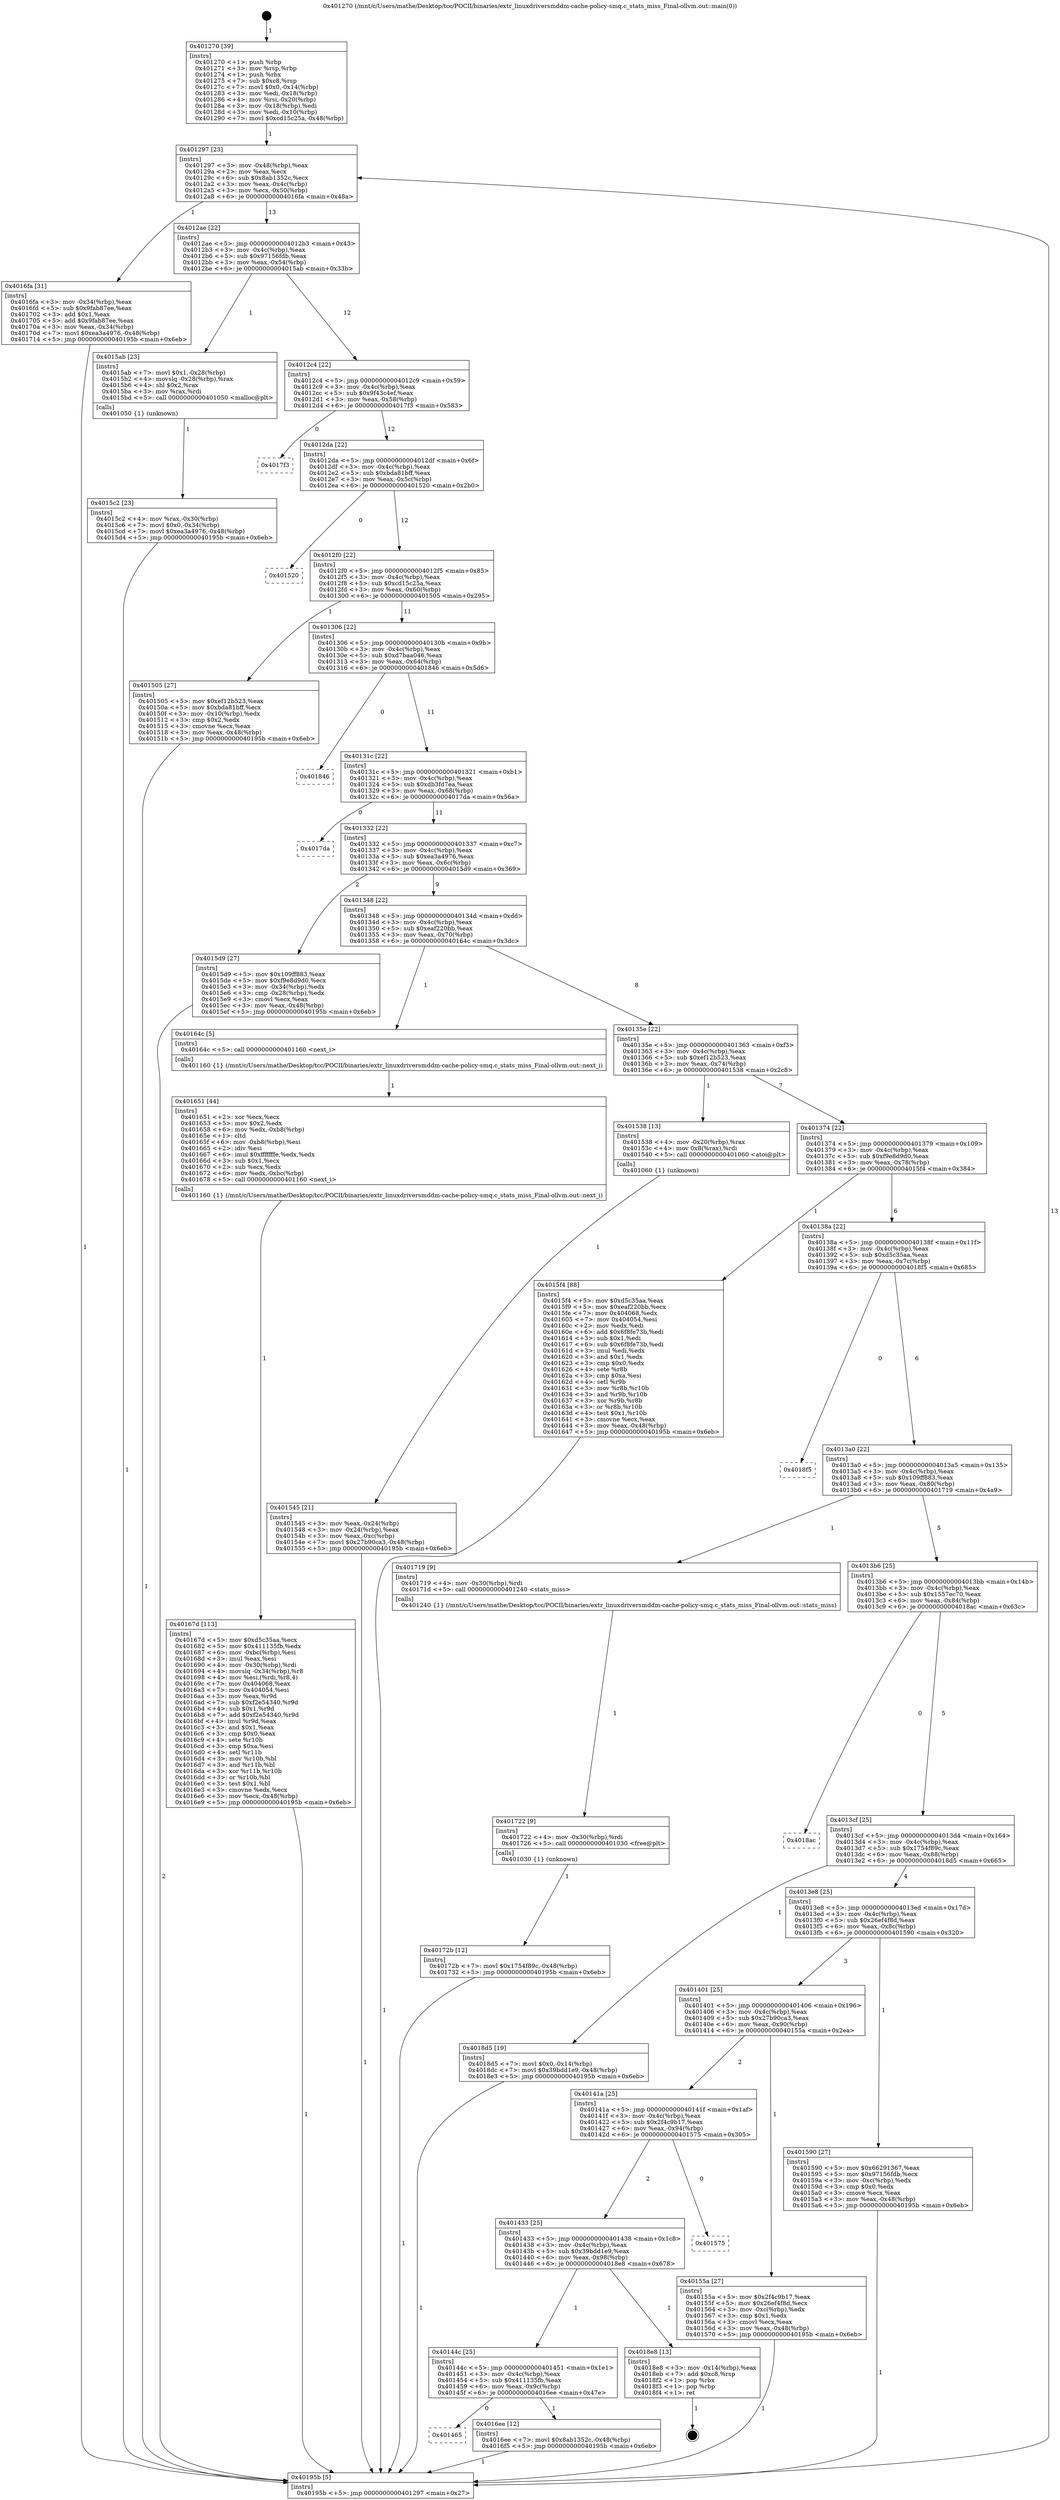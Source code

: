digraph "0x401270" {
  label = "0x401270 (/mnt/c/Users/mathe/Desktop/tcc/POCII/binaries/extr_linuxdriversmddm-cache-policy-smq.c_stats_miss_Final-ollvm.out::main(0))"
  labelloc = "t"
  node[shape=record]

  Entry [label="",width=0.3,height=0.3,shape=circle,fillcolor=black,style=filled]
  "0x401297" [label="{
     0x401297 [23]\l
     | [instrs]\l
     &nbsp;&nbsp;0x401297 \<+3\>: mov -0x48(%rbp),%eax\l
     &nbsp;&nbsp;0x40129a \<+2\>: mov %eax,%ecx\l
     &nbsp;&nbsp;0x40129c \<+6\>: sub $0x8ab1352c,%ecx\l
     &nbsp;&nbsp;0x4012a2 \<+3\>: mov %eax,-0x4c(%rbp)\l
     &nbsp;&nbsp;0x4012a5 \<+3\>: mov %ecx,-0x50(%rbp)\l
     &nbsp;&nbsp;0x4012a8 \<+6\>: je 00000000004016fa \<main+0x48a\>\l
  }"]
  "0x4016fa" [label="{
     0x4016fa [31]\l
     | [instrs]\l
     &nbsp;&nbsp;0x4016fa \<+3\>: mov -0x34(%rbp),%eax\l
     &nbsp;&nbsp;0x4016fd \<+5\>: sub $0x9fab87ee,%eax\l
     &nbsp;&nbsp;0x401702 \<+3\>: add $0x1,%eax\l
     &nbsp;&nbsp;0x401705 \<+5\>: add $0x9fab87ee,%eax\l
     &nbsp;&nbsp;0x40170a \<+3\>: mov %eax,-0x34(%rbp)\l
     &nbsp;&nbsp;0x40170d \<+7\>: movl $0xea3a4976,-0x48(%rbp)\l
     &nbsp;&nbsp;0x401714 \<+5\>: jmp 000000000040195b \<main+0x6eb\>\l
  }"]
  "0x4012ae" [label="{
     0x4012ae [22]\l
     | [instrs]\l
     &nbsp;&nbsp;0x4012ae \<+5\>: jmp 00000000004012b3 \<main+0x43\>\l
     &nbsp;&nbsp;0x4012b3 \<+3\>: mov -0x4c(%rbp),%eax\l
     &nbsp;&nbsp;0x4012b6 \<+5\>: sub $0x97156fdb,%eax\l
     &nbsp;&nbsp;0x4012bb \<+3\>: mov %eax,-0x54(%rbp)\l
     &nbsp;&nbsp;0x4012be \<+6\>: je 00000000004015ab \<main+0x33b\>\l
  }"]
  Exit [label="",width=0.3,height=0.3,shape=circle,fillcolor=black,style=filled,peripheries=2]
  "0x4015ab" [label="{
     0x4015ab [23]\l
     | [instrs]\l
     &nbsp;&nbsp;0x4015ab \<+7\>: movl $0x1,-0x28(%rbp)\l
     &nbsp;&nbsp;0x4015b2 \<+4\>: movslq -0x28(%rbp),%rax\l
     &nbsp;&nbsp;0x4015b6 \<+4\>: shl $0x2,%rax\l
     &nbsp;&nbsp;0x4015ba \<+3\>: mov %rax,%rdi\l
     &nbsp;&nbsp;0x4015bd \<+5\>: call 0000000000401050 \<malloc@plt\>\l
     | [calls]\l
     &nbsp;&nbsp;0x401050 \{1\} (unknown)\l
  }"]
  "0x4012c4" [label="{
     0x4012c4 [22]\l
     | [instrs]\l
     &nbsp;&nbsp;0x4012c4 \<+5\>: jmp 00000000004012c9 \<main+0x59\>\l
     &nbsp;&nbsp;0x4012c9 \<+3\>: mov -0x4c(%rbp),%eax\l
     &nbsp;&nbsp;0x4012cc \<+5\>: sub $0x9f43c4ef,%eax\l
     &nbsp;&nbsp;0x4012d1 \<+3\>: mov %eax,-0x58(%rbp)\l
     &nbsp;&nbsp;0x4012d4 \<+6\>: je 00000000004017f3 \<main+0x583\>\l
  }"]
  "0x40172b" [label="{
     0x40172b [12]\l
     | [instrs]\l
     &nbsp;&nbsp;0x40172b \<+7\>: movl $0x1754f89c,-0x48(%rbp)\l
     &nbsp;&nbsp;0x401732 \<+5\>: jmp 000000000040195b \<main+0x6eb\>\l
  }"]
  "0x4017f3" [label="{
     0x4017f3\l
  }", style=dashed]
  "0x4012da" [label="{
     0x4012da [22]\l
     | [instrs]\l
     &nbsp;&nbsp;0x4012da \<+5\>: jmp 00000000004012df \<main+0x6f\>\l
     &nbsp;&nbsp;0x4012df \<+3\>: mov -0x4c(%rbp),%eax\l
     &nbsp;&nbsp;0x4012e2 \<+5\>: sub $0xbda81bff,%eax\l
     &nbsp;&nbsp;0x4012e7 \<+3\>: mov %eax,-0x5c(%rbp)\l
     &nbsp;&nbsp;0x4012ea \<+6\>: je 0000000000401520 \<main+0x2b0\>\l
  }"]
  "0x401722" [label="{
     0x401722 [9]\l
     | [instrs]\l
     &nbsp;&nbsp;0x401722 \<+4\>: mov -0x30(%rbp),%rdi\l
     &nbsp;&nbsp;0x401726 \<+5\>: call 0000000000401030 \<free@plt\>\l
     | [calls]\l
     &nbsp;&nbsp;0x401030 \{1\} (unknown)\l
  }"]
  "0x401520" [label="{
     0x401520\l
  }", style=dashed]
  "0x4012f0" [label="{
     0x4012f0 [22]\l
     | [instrs]\l
     &nbsp;&nbsp;0x4012f0 \<+5\>: jmp 00000000004012f5 \<main+0x85\>\l
     &nbsp;&nbsp;0x4012f5 \<+3\>: mov -0x4c(%rbp),%eax\l
     &nbsp;&nbsp;0x4012f8 \<+5\>: sub $0xcd15c25a,%eax\l
     &nbsp;&nbsp;0x4012fd \<+3\>: mov %eax,-0x60(%rbp)\l
     &nbsp;&nbsp;0x401300 \<+6\>: je 0000000000401505 \<main+0x295\>\l
  }"]
  "0x401465" [label="{
     0x401465\l
  }", style=dashed]
  "0x401505" [label="{
     0x401505 [27]\l
     | [instrs]\l
     &nbsp;&nbsp;0x401505 \<+5\>: mov $0xef12b523,%eax\l
     &nbsp;&nbsp;0x40150a \<+5\>: mov $0xbda81bff,%ecx\l
     &nbsp;&nbsp;0x40150f \<+3\>: mov -0x10(%rbp),%edx\l
     &nbsp;&nbsp;0x401512 \<+3\>: cmp $0x2,%edx\l
     &nbsp;&nbsp;0x401515 \<+3\>: cmovne %ecx,%eax\l
     &nbsp;&nbsp;0x401518 \<+3\>: mov %eax,-0x48(%rbp)\l
     &nbsp;&nbsp;0x40151b \<+5\>: jmp 000000000040195b \<main+0x6eb\>\l
  }"]
  "0x401306" [label="{
     0x401306 [22]\l
     | [instrs]\l
     &nbsp;&nbsp;0x401306 \<+5\>: jmp 000000000040130b \<main+0x9b\>\l
     &nbsp;&nbsp;0x40130b \<+3\>: mov -0x4c(%rbp),%eax\l
     &nbsp;&nbsp;0x40130e \<+5\>: sub $0xd7baa046,%eax\l
     &nbsp;&nbsp;0x401313 \<+3\>: mov %eax,-0x64(%rbp)\l
     &nbsp;&nbsp;0x401316 \<+6\>: je 0000000000401846 \<main+0x5d6\>\l
  }"]
  "0x40195b" [label="{
     0x40195b [5]\l
     | [instrs]\l
     &nbsp;&nbsp;0x40195b \<+5\>: jmp 0000000000401297 \<main+0x27\>\l
  }"]
  "0x401270" [label="{
     0x401270 [39]\l
     | [instrs]\l
     &nbsp;&nbsp;0x401270 \<+1\>: push %rbp\l
     &nbsp;&nbsp;0x401271 \<+3\>: mov %rsp,%rbp\l
     &nbsp;&nbsp;0x401274 \<+1\>: push %rbx\l
     &nbsp;&nbsp;0x401275 \<+7\>: sub $0xc8,%rsp\l
     &nbsp;&nbsp;0x40127c \<+7\>: movl $0x0,-0x14(%rbp)\l
     &nbsp;&nbsp;0x401283 \<+3\>: mov %edi,-0x18(%rbp)\l
     &nbsp;&nbsp;0x401286 \<+4\>: mov %rsi,-0x20(%rbp)\l
     &nbsp;&nbsp;0x40128a \<+3\>: mov -0x18(%rbp),%edi\l
     &nbsp;&nbsp;0x40128d \<+3\>: mov %edi,-0x10(%rbp)\l
     &nbsp;&nbsp;0x401290 \<+7\>: movl $0xcd15c25a,-0x48(%rbp)\l
  }"]
  "0x4016ee" [label="{
     0x4016ee [12]\l
     | [instrs]\l
     &nbsp;&nbsp;0x4016ee \<+7\>: movl $0x8ab1352c,-0x48(%rbp)\l
     &nbsp;&nbsp;0x4016f5 \<+5\>: jmp 000000000040195b \<main+0x6eb\>\l
  }"]
  "0x401846" [label="{
     0x401846\l
  }", style=dashed]
  "0x40131c" [label="{
     0x40131c [22]\l
     | [instrs]\l
     &nbsp;&nbsp;0x40131c \<+5\>: jmp 0000000000401321 \<main+0xb1\>\l
     &nbsp;&nbsp;0x401321 \<+3\>: mov -0x4c(%rbp),%eax\l
     &nbsp;&nbsp;0x401324 \<+5\>: sub $0xdb3fd7ea,%eax\l
     &nbsp;&nbsp;0x401329 \<+3\>: mov %eax,-0x68(%rbp)\l
     &nbsp;&nbsp;0x40132c \<+6\>: je 00000000004017da \<main+0x56a\>\l
  }"]
  "0x40144c" [label="{
     0x40144c [25]\l
     | [instrs]\l
     &nbsp;&nbsp;0x40144c \<+5\>: jmp 0000000000401451 \<main+0x1e1\>\l
     &nbsp;&nbsp;0x401451 \<+3\>: mov -0x4c(%rbp),%eax\l
     &nbsp;&nbsp;0x401454 \<+5\>: sub $0x411135fb,%eax\l
     &nbsp;&nbsp;0x401459 \<+6\>: mov %eax,-0x9c(%rbp)\l
     &nbsp;&nbsp;0x40145f \<+6\>: je 00000000004016ee \<main+0x47e\>\l
  }"]
  "0x4017da" [label="{
     0x4017da\l
  }", style=dashed]
  "0x401332" [label="{
     0x401332 [22]\l
     | [instrs]\l
     &nbsp;&nbsp;0x401332 \<+5\>: jmp 0000000000401337 \<main+0xc7\>\l
     &nbsp;&nbsp;0x401337 \<+3\>: mov -0x4c(%rbp),%eax\l
     &nbsp;&nbsp;0x40133a \<+5\>: sub $0xea3a4976,%eax\l
     &nbsp;&nbsp;0x40133f \<+3\>: mov %eax,-0x6c(%rbp)\l
     &nbsp;&nbsp;0x401342 \<+6\>: je 00000000004015d9 \<main+0x369\>\l
  }"]
  "0x4018e8" [label="{
     0x4018e8 [13]\l
     | [instrs]\l
     &nbsp;&nbsp;0x4018e8 \<+3\>: mov -0x14(%rbp),%eax\l
     &nbsp;&nbsp;0x4018eb \<+7\>: add $0xc8,%rsp\l
     &nbsp;&nbsp;0x4018f2 \<+1\>: pop %rbx\l
     &nbsp;&nbsp;0x4018f3 \<+1\>: pop %rbp\l
     &nbsp;&nbsp;0x4018f4 \<+1\>: ret\l
  }"]
  "0x4015d9" [label="{
     0x4015d9 [27]\l
     | [instrs]\l
     &nbsp;&nbsp;0x4015d9 \<+5\>: mov $0x109ff883,%eax\l
     &nbsp;&nbsp;0x4015de \<+5\>: mov $0xf9e8d9d0,%ecx\l
     &nbsp;&nbsp;0x4015e3 \<+3\>: mov -0x34(%rbp),%edx\l
     &nbsp;&nbsp;0x4015e6 \<+3\>: cmp -0x28(%rbp),%edx\l
     &nbsp;&nbsp;0x4015e9 \<+3\>: cmovl %ecx,%eax\l
     &nbsp;&nbsp;0x4015ec \<+3\>: mov %eax,-0x48(%rbp)\l
     &nbsp;&nbsp;0x4015ef \<+5\>: jmp 000000000040195b \<main+0x6eb\>\l
  }"]
  "0x401348" [label="{
     0x401348 [22]\l
     | [instrs]\l
     &nbsp;&nbsp;0x401348 \<+5\>: jmp 000000000040134d \<main+0xdd\>\l
     &nbsp;&nbsp;0x40134d \<+3\>: mov -0x4c(%rbp),%eax\l
     &nbsp;&nbsp;0x401350 \<+5\>: sub $0xeaf220bb,%eax\l
     &nbsp;&nbsp;0x401355 \<+3\>: mov %eax,-0x70(%rbp)\l
     &nbsp;&nbsp;0x401358 \<+6\>: je 000000000040164c \<main+0x3dc\>\l
  }"]
  "0x401433" [label="{
     0x401433 [25]\l
     | [instrs]\l
     &nbsp;&nbsp;0x401433 \<+5\>: jmp 0000000000401438 \<main+0x1c8\>\l
     &nbsp;&nbsp;0x401438 \<+3\>: mov -0x4c(%rbp),%eax\l
     &nbsp;&nbsp;0x40143b \<+5\>: sub $0x39bdd1e9,%eax\l
     &nbsp;&nbsp;0x401440 \<+6\>: mov %eax,-0x98(%rbp)\l
     &nbsp;&nbsp;0x401446 \<+6\>: je 00000000004018e8 \<main+0x678\>\l
  }"]
  "0x40164c" [label="{
     0x40164c [5]\l
     | [instrs]\l
     &nbsp;&nbsp;0x40164c \<+5\>: call 0000000000401160 \<next_i\>\l
     | [calls]\l
     &nbsp;&nbsp;0x401160 \{1\} (/mnt/c/Users/mathe/Desktop/tcc/POCII/binaries/extr_linuxdriversmddm-cache-policy-smq.c_stats_miss_Final-ollvm.out::next_i)\l
  }"]
  "0x40135e" [label="{
     0x40135e [22]\l
     | [instrs]\l
     &nbsp;&nbsp;0x40135e \<+5\>: jmp 0000000000401363 \<main+0xf3\>\l
     &nbsp;&nbsp;0x401363 \<+3\>: mov -0x4c(%rbp),%eax\l
     &nbsp;&nbsp;0x401366 \<+5\>: sub $0xef12b523,%eax\l
     &nbsp;&nbsp;0x40136b \<+3\>: mov %eax,-0x74(%rbp)\l
     &nbsp;&nbsp;0x40136e \<+6\>: je 0000000000401538 \<main+0x2c8\>\l
  }"]
  "0x401575" [label="{
     0x401575\l
  }", style=dashed]
  "0x401538" [label="{
     0x401538 [13]\l
     | [instrs]\l
     &nbsp;&nbsp;0x401538 \<+4\>: mov -0x20(%rbp),%rax\l
     &nbsp;&nbsp;0x40153c \<+4\>: mov 0x8(%rax),%rdi\l
     &nbsp;&nbsp;0x401540 \<+5\>: call 0000000000401060 \<atoi@plt\>\l
     | [calls]\l
     &nbsp;&nbsp;0x401060 \{1\} (unknown)\l
  }"]
  "0x401374" [label="{
     0x401374 [22]\l
     | [instrs]\l
     &nbsp;&nbsp;0x401374 \<+5\>: jmp 0000000000401379 \<main+0x109\>\l
     &nbsp;&nbsp;0x401379 \<+3\>: mov -0x4c(%rbp),%eax\l
     &nbsp;&nbsp;0x40137c \<+5\>: sub $0xf9e8d9d0,%eax\l
     &nbsp;&nbsp;0x401381 \<+3\>: mov %eax,-0x78(%rbp)\l
     &nbsp;&nbsp;0x401384 \<+6\>: je 00000000004015f4 \<main+0x384\>\l
  }"]
  "0x401545" [label="{
     0x401545 [21]\l
     | [instrs]\l
     &nbsp;&nbsp;0x401545 \<+3\>: mov %eax,-0x24(%rbp)\l
     &nbsp;&nbsp;0x401548 \<+3\>: mov -0x24(%rbp),%eax\l
     &nbsp;&nbsp;0x40154b \<+3\>: mov %eax,-0xc(%rbp)\l
     &nbsp;&nbsp;0x40154e \<+7\>: movl $0x27b90ca3,-0x48(%rbp)\l
     &nbsp;&nbsp;0x401555 \<+5\>: jmp 000000000040195b \<main+0x6eb\>\l
  }"]
  "0x40167d" [label="{
     0x40167d [113]\l
     | [instrs]\l
     &nbsp;&nbsp;0x40167d \<+5\>: mov $0xd5c35aa,%ecx\l
     &nbsp;&nbsp;0x401682 \<+5\>: mov $0x411135fb,%edx\l
     &nbsp;&nbsp;0x401687 \<+6\>: mov -0xbc(%rbp),%esi\l
     &nbsp;&nbsp;0x40168d \<+3\>: imul %eax,%esi\l
     &nbsp;&nbsp;0x401690 \<+4\>: mov -0x30(%rbp),%rdi\l
     &nbsp;&nbsp;0x401694 \<+4\>: movslq -0x34(%rbp),%r8\l
     &nbsp;&nbsp;0x401698 \<+4\>: mov %esi,(%rdi,%r8,4)\l
     &nbsp;&nbsp;0x40169c \<+7\>: mov 0x404068,%eax\l
     &nbsp;&nbsp;0x4016a3 \<+7\>: mov 0x404054,%esi\l
     &nbsp;&nbsp;0x4016aa \<+3\>: mov %eax,%r9d\l
     &nbsp;&nbsp;0x4016ad \<+7\>: sub $0xf2e54340,%r9d\l
     &nbsp;&nbsp;0x4016b4 \<+4\>: sub $0x1,%r9d\l
     &nbsp;&nbsp;0x4016b8 \<+7\>: add $0xf2e54340,%r9d\l
     &nbsp;&nbsp;0x4016bf \<+4\>: imul %r9d,%eax\l
     &nbsp;&nbsp;0x4016c3 \<+3\>: and $0x1,%eax\l
     &nbsp;&nbsp;0x4016c6 \<+3\>: cmp $0x0,%eax\l
     &nbsp;&nbsp;0x4016c9 \<+4\>: sete %r10b\l
     &nbsp;&nbsp;0x4016cd \<+3\>: cmp $0xa,%esi\l
     &nbsp;&nbsp;0x4016d0 \<+4\>: setl %r11b\l
     &nbsp;&nbsp;0x4016d4 \<+3\>: mov %r10b,%bl\l
     &nbsp;&nbsp;0x4016d7 \<+3\>: and %r11b,%bl\l
     &nbsp;&nbsp;0x4016da \<+3\>: xor %r11b,%r10b\l
     &nbsp;&nbsp;0x4016dd \<+3\>: or %r10b,%bl\l
     &nbsp;&nbsp;0x4016e0 \<+3\>: test $0x1,%bl\l
     &nbsp;&nbsp;0x4016e3 \<+3\>: cmovne %edx,%ecx\l
     &nbsp;&nbsp;0x4016e6 \<+3\>: mov %ecx,-0x48(%rbp)\l
     &nbsp;&nbsp;0x4016e9 \<+5\>: jmp 000000000040195b \<main+0x6eb\>\l
  }"]
  "0x4015f4" [label="{
     0x4015f4 [88]\l
     | [instrs]\l
     &nbsp;&nbsp;0x4015f4 \<+5\>: mov $0xd5c35aa,%eax\l
     &nbsp;&nbsp;0x4015f9 \<+5\>: mov $0xeaf220bb,%ecx\l
     &nbsp;&nbsp;0x4015fe \<+7\>: mov 0x404068,%edx\l
     &nbsp;&nbsp;0x401605 \<+7\>: mov 0x404054,%esi\l
     &nbsp;&nbsp;0x40160c \<+2\>: mov %edx,%edi\l
     &nbsp;&nbsp;0x40160e \<+6\>: add $0x6f8fe73b,%edi\l
     &nbsp;&nbsp;0x401614 \<+3\>: sub $0x1,%edi\l
     &nbsp;&nbsp;0x401617 \<+6\>: sub $0x6f8fe73b,%edi\l
     &nbsp;&nbsp;0x40161d \<+3\>: imul %edi,%edx\l
     &nbsp;&nbsp;0x401620 \<+3\>: and $0x1,%edx\l
     &nbsp;&nbsp;0x401623 \<+3\>: cmp $0x0,%edx\l
     &nbsp;&nbsp;0x401626 \<+4\>: sete %r8b\l
     &nbsp;&nbsp;0x40162a \<+3\>: cmp $0xa,%esi\l
     &nbsp;&nbsp;0x40162d \<+4\>: setl %r9b\l
     &nbsp;&nbsp;0x401631 \<+3\>: mov %r8b,%r10b\l
     &nbsp;&nbsp;0x401634 \<+3\>: and %r9b,%r10b\l
     &nbsp;&nbsp;0x401637 \<+3\>: xor %r9b,%r8b\l
     &nbsp;&nbsp;0x40163a \<+3\>: or %r8b,%r10b\l
     &nbsp;&nbsp;0x40163d \<+4\>: test $0x1,%r10b\l
     &nbsp;&nbsp;0x401641 \<+3\>: cmovne %ecx,%eax\l
     &nbsp;&nbsp;0x401644 \<+3\>: mov %eax,-0x48(%rbp)\l
     &nbsp;&nbsp;0x401647 \<+5\>: jmp 000000000040195b \<main+0x6eb\>\l
  }"]
  "0x40138a" [label="{
     0x40138a [22]\l
     | [instrs]\l
     &nbsp;&nbsp;0x40138a \<+5\>: jmp 000000000040138f \<main+0x11f\>\l
     &nbsp;&nbsp;0x40138f \<+3\>: mov -0x4c(%rbp),%eax\l
     &nbsp;&nbsp;0x401392 \<+5\>: sub $0xd5c35aa,%eax\l
     &nbsp;&nbsp;0x401397 \<+3\>: mov %eax,-0x7c(%rbp)\l
     &nbsp;&nbsp;0x40139a \<+6\>: je 00000000004018f5 \<main+0x685\>\l
  }"]
  "0x401651" [label="{
     0x401651 [44]\l
     | [instrs]\l
     &nbsp;&nbsp;0x401651 \<+2\>: xor %ecx,%ecx\l
     &nbsp;&nbsp;0x401653 \<+5\>: mov $0x2,%edx\l
     &nbsp;&nbsp;0x401658 \<+6\>: mov %edx,-0xb8(%rbp)\l
     &nbsp;&nbsp;0x40165e \<+1\>: cltd\l
     &nbsp;&nbsp;0x40165f \<+6\>: mov -0xb8(%rbp),%esi\l
     &nbsp;&nbsp;0x401665 \<+2\>: idiv %esi\l
     &nbsp;&nbsp;0x401667 \<+6\>: imul $0xfffffffe,%edx,%edx\l
     &nbsp;&nbsp;0x40166d \<+3\>: sub $0x1,%ecx\l
     &nbsp;&nbsp;0x401670 \<+2\>: sub %ecx,%edx\l
     &nbsp;&nbsp;0x401672 \<+6\>: mov %edx,-0xbc(%rbp)\l
     &nbsp;&nbsp;0x401678 \<+5\>: call 0000000000401160 \<next_i\>\l
     | [calls]\l
     &nbsp;&nbsp;0x401160 \{1\} (/mnt/c/Users/mathe/Desktop/tcc/POCII/binaries/extr_linuxdriversmddm-cache-policy-smq.c_stats_miss_Final-ollvm.out::next_i)\l
  }"]
  "0x4018f5" [label="{
     0x4018f5\l
  }", style=dashed]
  "0x4013a0" [label="{
     0x4013a0 [22]\l
     | [instrs]\l
     &nbsp;&nbsp;0x4013a0 \<+5\>: jmp 00000000004013a5 \<main+0x135\>\l
     &nbsp;&nbsp;0x4013a5 \<+3\>: mov -0x4c(%rbp),%eax\l
     &nbsp;&nbsp;0x4013a8 \<+5\>: sub $0x109ff883,%eax\l
     &nbsp;&nbsp;0x4013ad \<+3\>: mov %eax,-0x80(%rbp)\l
     &nbsp;&nbsp;0x4013b0 \<+6\>: je 0000000000401719 \<main+0x4a9\>\l
  }"]
  "0x4015c2" [label="{
     0x4015c2 [23]\l
     | [instrs]\l
     &nbsp;&nbsp;0x4015c2 \<+4\>: mov %rax,-0x30(%rbp)\l
     &nbsp;&nbsp;0x4015c6 \<+7\>: movl $0x0,-0x34(%rbp)\l
     &nbsp;&nbsp;0x4015cd \<+7\>: movl $0xea3a4976,-0x48(%rbp)\l
     &nbsp;&nbsp;0x4015d4 \<+5\>: jmp 000000000040195b \<main+0x6eb\>\l
  }"]
  "0x401719" [label="{
     0x401719 [9]\l
     | [instrs]\l
     &nbsp;&nbsp;0x401719 \<+4\>: mov -0x30(%rbp),%rdi\l
     &nbsp;&nbsp;0x40171d \<+5\>: call 0000000000401240 \<stats_miss\>\l
     | [calls]\l
     &nbsp;&nbsp;0x401240 \{1\} (/mnt/c/Users/mathe/Desktop/tcc/POCII/binaries/extr_linuxdriversmddm-cache-policy-smq.c_stats_miss_Final-ollvm.out::stats_miss)\l
  }"]
  "0x4013b6" [label="{
     0x4013b6 [25]\l
     | [instrs]\l
     &nbsp;&nbsp;0x4013b6 \<+5\>: jmp 00000000004013bb \<main+0x14b\>\l
     &nbsp;&nbsp;0x4013bb \<+3\>: mov -0x4c(%rbp),%eax\l
     &nbsp;&nbsp;0x4013be \<+5\>: sub $0x1557ec70,%eax\l
     &nbsp;&nbsp;0x4013c3 \<+6\>: mov %eax,-0x84(%rbp)\l
     &nbsp;&nbsp;0x4013c9 \<+6\>: je 00000000004018ac \<main+0x63c\>\l
  }"]
  "0x40141a" [label="{
     0x40141a [25]\l
     | [instrs]\l
     &nbsp;&nbsp;0x40141a \<+5\>: jmp 000000000040141f \<main+0x1af\>\l
     &nbsp;&nbsp;0x40141f \<+3\>: mov -0x4c(%rbp),%eax\l
     &nbsp;&nbsp;0x401422 \<+5\>: sub $0x2f4c9b17,%eax\l
     &nbsp;&nbsp;0x401427 \<+6\>: mov %eax,-0x94(%rbp)\l
     &nbsp;&nbsp;0x40142d \<+6\>: je 0000000000401575 \<main+0x305\>\l
  }"]
  "0x4018ac" [label="{
     0x4018ac\l
  }", style=dashed]
  "0x4013cf" [label="{
     0x4013cf [25]\l
     | [instrs]\l
     &nbsp;&nbsp;0x4013cf \<+5\>: jmp 00000000004013d4 \<main+0x164\>\l
     &nbsp;&nbsp;0x4013d4 \<+3\>: mov -0x4c(%rbp),%eax\l
     &nbsp;&nbsp;0x4013d7 \<+5\>: sub $0x1754f89c,%eax\l
     &nbsp;&nbsp;0x4013dc \<+6\>: mov %eax,-0x88(%rbp)\l
     &nbsp;&nbsp;0x4013e2 \<+6\>: je 00000000004018d5 \<main+0x665\>\l
  }"]
  "0x40155a" [label="{
     0x40155a [27]\l
     | [instrs]\l
     &nbsp;&nbsp;0x40155a \<+5\>: mov $0x2f4c9b17,%eax\l
     &nbsp;&nbsp;0x40155f \<+5\>: mov $0x26ef4f8d,%ecx\l
     &nbsp;&nbsp;0x401564 \<+3\>: mov -0xc(%rbp),%edx\l
     &nbsp;&nbsp;0x401567 \<+3\>: cmp $0x1,%edx\l
     &nbsp;&nbsp;0x40156a \<+3\>: cmovl %ecx,%eax\l
     &nbsp;&nbsp;0x40156d \<+3\>: mov %eax,-0x48(%rbp)\l
     &nbsp;&nbsp;0x401570 \<+5\>: jmp 000000000040195b \<main+0x6eb\>\l
  }"]
  "0x4018d5" [label="{
     0x4018d5 [19]\l
     | [instrs]\l
     &nbsp;&nbsp;0x4018d5 \<+7\>: movl $0x0,-0x14(%rbp)\l
     &nbsp;&nbsp;0x4018dc \<+7\>: movl $0x39bdd1e9,-0x48(%rbp)\l
     &nbsp;&nbsp;0x4018e3 \<+5\>: jmp 000000000040195b \<main+0x6eb\>\l
  }"]
  "0x4013e8" [label="{
     0x4013e8 [25]\l
     | [instrs]\l
     &nbsp;&nbsp;0x4013e8 \<+5\>: jmp 00000000004013ed \<main+0x17d\>\l
     &nbsp;&nbsp;0x4013ed \<+3\>: mov -0x4c(%rbp),%eax\l
     &nbsp;&nbsp;0x4013f0 \<+5\>: sub $0x26ef4f8d,%eax\l
     &nbsp;&nbsp;0x4013f5 \<+6\>: mov %eax,-0x8c(%rbp)\l
     &nbsp;&nbsp;0x4013fb \<+6\>: je 0000000000401590 \<main+0x320\>\l
  }"]
  "0x401401" [label="{
     0x401401 [25]\l
     | [instrs]\l
     &nbsp;&nbsp;0x401401 \<+5\>: jmp 0000000000401406 \<main+0x196\>\l
     &nbsp;&nbsp;0x401406 \<+3\>: mov -0x4c(%rbp),%eax\l
     &nbsp;&nbsp;0x401409 \<+5\>: sub $0x27b90ca3,%eax\l
     &nbsp;&nbsp;0x40140e \<+6\>: mov %eax,-0x90(%rbp)\l
     &nbsp;&nbsp;0x401414 \<+6\>: je 000000000040155a \<main+0x2ea\>\l
  }"]
  "0x401590" [label="{
     0x401590 [27]\l
     | [instrs]\l
     &nbsp;&nbsp;0x401590 \<+5\>: mov $0x66291367,%eax\l
     &nbsp;&nbsp;0x401595 \<+5\>: mov $0x97156fdb,%ecx\l
     &nbsp;&nbsp;0x40159a \<+3\>: mov -0xc(%rbp),%edx\l
     &nbsp;&nbsp;0x40159d \<+3\>: cmp $0x0,%edx\l
     &nbsp;&nbsp;0x4015a0 \<+3\>: cmove %ecx,%eax\l
     &nbsp;&nbsp;0x4015a3 \<+3\>: mov %eax,-0x48(%rbp)\l
     &nbsp;&nbsp;0x4015a6 \<+5\>: jmp 000000000040195b \<main+0x6eb\>\l
  }"]
  Entry -> "0x401270" [label=" 1"]
  "0x401297" -> "0x4016fa" [label=" 1"]
  "0x401297" -> "0x4012ae" [label=" 13"]
  "0x4018e8" -> Exit [label=" 1"]
  "0x4012ae" -> "0x4015ab" [label=" 1"]
  "0x4012ae" -> "0x4012c4" [label=" 12"]
  "0x4018d5" -> "0x40195b" [label=" 1"]
  "0x4012c4" -> "0x4017f3" [label=" 0"]
  "0x4012c4" -> "0x4012da" [label=" 12"]
  "0x40172b" -> "0x40195b" [label=" 1"]
  "0x4012da" -> "0x401520" [label=" 0"]
  "0x4012da" -> "0x4012f0" [label=" 12"]
  "0x401722" -> "0x40172b" [label=" 1"]
  "0x4012f0" -> "0x401505" [label=" 1"]
  "0x4012f0" -> "0x401306" [label=" 11"]
  "0x401505" -> "0x40195b" [label=" 1"]
  "0x401270" -> "0x401297" [label=" 1"]
  "0x40195b" -> "0x401297" [label=" 13"]
  "0x401719" -> "0x401722" [label=" 1"]
  "0x401306" -> "0x401846" [label=" 0"]
  "0x401306" -> "0x40131c" [label=" 11"]
  "0x4016fa" -> "0x40195b" [label=" 1"]
  "0x40131c" -> "0x4017da" [label=" 0"]
  "0x40131c" -> "0x401332" [label=" 11"]
  "0x40144c" -> "0x401465" [label=" 0"]
  "0x401332" -> "0x4015d9" [label=" 2"]
  "0x401332" -> "0x401348" [label=" 9"]
  "0x40144c" -> "0x4016ee" [label=" 1"]
  "0x401348" -> "0x40164c" [label=" 1"]
  "0x401348" -> "0x40135e" [label=" 8"]
  "0x401433" -> "0x40144c" [label=" 1"]
  "0x40135e" -> "0x401538" [label=" 1"]
  "0x40135e" -> "0x401374" [label=" 7"]
  "0x401538" -> "0x401545" [label=" 1"]
  "0x401545" -> "0x40195b" [label=" 1"]
  "0x401433" -> "0x4018e8" [label=" 1"]
  "0x401374" -> "0x4015f4" [label=" 1"]
  "0x401374" -> "0x40138a" [label=" 6"]
  "0x40141a" -> "0x401433" [label=" 2"]
  "0x40138a" -> "0x4018f5" [label=" 0"]
  "0x40138a" -> "0x4013a0" [label=" 6"]
  "0x40141a" -> "0x401575" [label=" 0"]
  "0x4013a0" -> "0x401719" [label=" 1"]
  "0x4013a0" -> "0x4013b6" [label=" 5"]
  "0x4016ee" -> "0x40195b" [label=" 1"]
  "0x4013b6" -> "0x4018ac" [label=" 0"]
  "0x4013b6" -> "0x4013cf" [label=" 5"]
  "0x40167d" -> "0x40195b" [label=" 1"]
  "0x4013cf" -> "0x4018d5" [label=" 1"]
  "0x4013cf" -> "0x4013e8" [label=" 4"]
  "0x401651" -> "0x40167d" [label=" 1"]
  "0x4013e8" -> "0x401590" [label=" 1"]
  "0x4013e8" -> "0x401401" [label=" 3"]
  "0x40164c" -> "0x401651" [label=" 1"]
  "0x401401" -> "0x40155a" [label=" 1"]
  "0x401401" -> "0x40141a" [label=" 2"]
  "0x40155a" -> "0x40195b" [label=" 1"]
  "0x401590" -> "0x40195b" [label=" 1"]
  "0x4015ab" -> "0x4015c2" [label=" 1"]
  "0x4015c2" -> "0x40195b" [label=" 1"]
  "0x4015d9" -> "0x40195b" [label=" 2"]
  "0x4015f4" -> "0x40195b" [label=" 1"]
}
